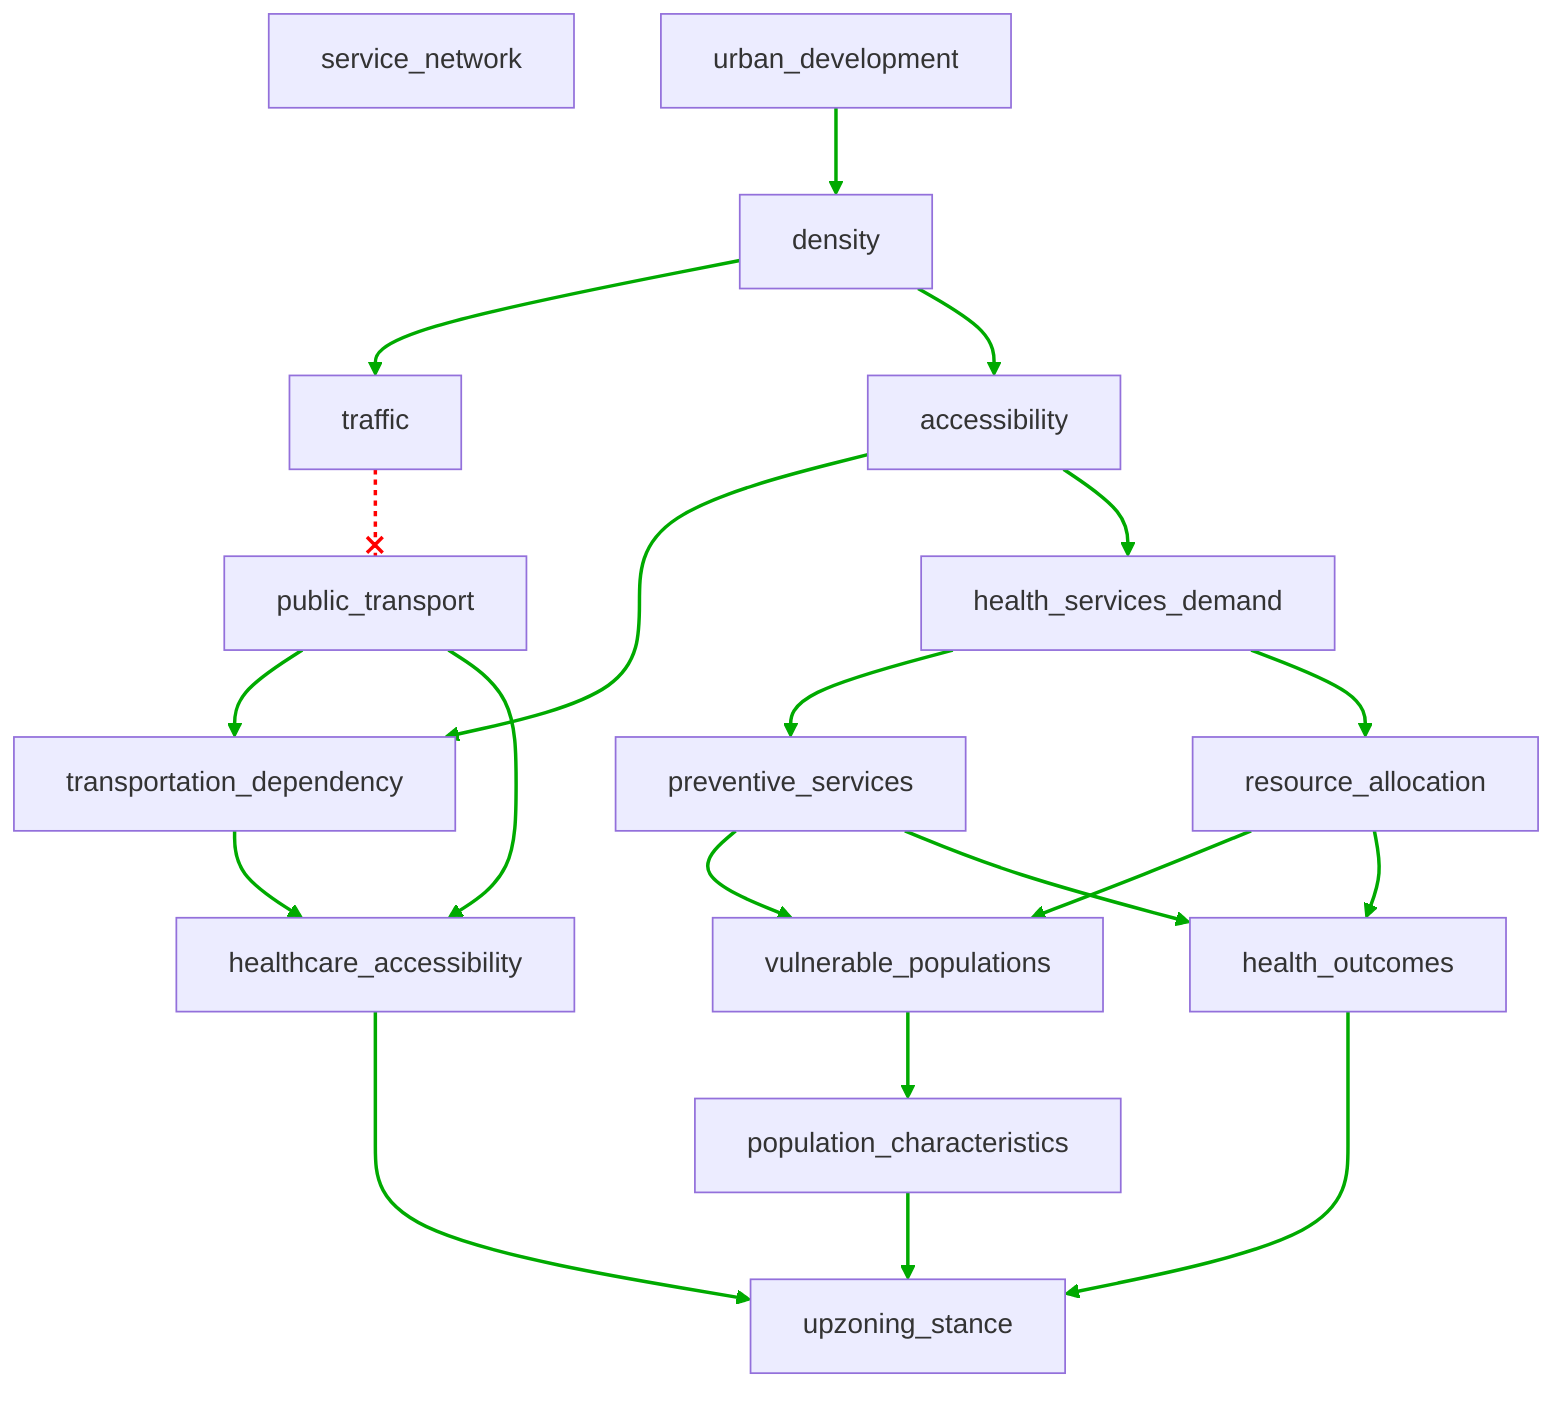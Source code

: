 flowchart TD
n1[density]
n2[traffic]
n3[accessibility]
n4[health_services_demand]
n5[public_transport]
n6[preventive_services]
n7[resource_allocation]
n8[vulnerable_populations]
n9[service_network]
n10[population_characteristics]
n11[health_outcomes]
n12[transportation_dependency]
n13[urban_development]
n14[healthcare_accessibility]
n15[upzoning_stance]
n1 --> n2
n1 --> n3
n2 --x n5
n3 --> n12
n3 --> n4
n4 --> n6
n4 --> n7
n5 --> n12
n5 --> n14
n6 --> n8
n6 --> n11
n7 --> n8
n7 --> n11
n8 --> n10
n10 --> n15
n11 --> n15
n12 --> n14
n13 --> n1
n14 --> n15
linkStyle 0 stroke:#00AA00,stroke-width:2px
linkStyle 1 stroke:#00AA00,stroke-width:2px
linkStyle 2 stroke:#FF0000,stroke-dasharray:3,stroke-width:2px
linkStyle 3 stroke:#00AA00,stroke-width:2px
linkStyle 4 stroke:#00AA00,stroke-width:2px
linkStyle 5 stroke:#00AA00,stroke-width:2px
linkStyle 6 stroke:#00AA00,stroke-width:2px
linkStyle 7 stroke:#00AA00,stroke-width:2px
linkStyle 8 stroke:#00AA00,stroke-width:2px
linkStyle 9 stroke:#00AA00,stroke-width:2px
linkStyle 10 stroke:#00AA00,stroke-width:2px
linkStyle 11 stroke:#00AA00,stroke-width:2px
linkStyle 12 stroke:#00AA00,stroke-width:2px
linkStyle 13 stroke:#00AA00,stroke-width:2px
linkStyle 14 stroke:#00AA00,stroke-width:2px
linkStyle 15 stroke:#00AA00,stroke-width:2px
linkStyle 16 stroke:#00AA00,stroke-width:2px
linkStyle 17 stroke:#00AA00,stroke-width:2px
linkStyle 18 stroke:#00AA00,stroke-width:2px